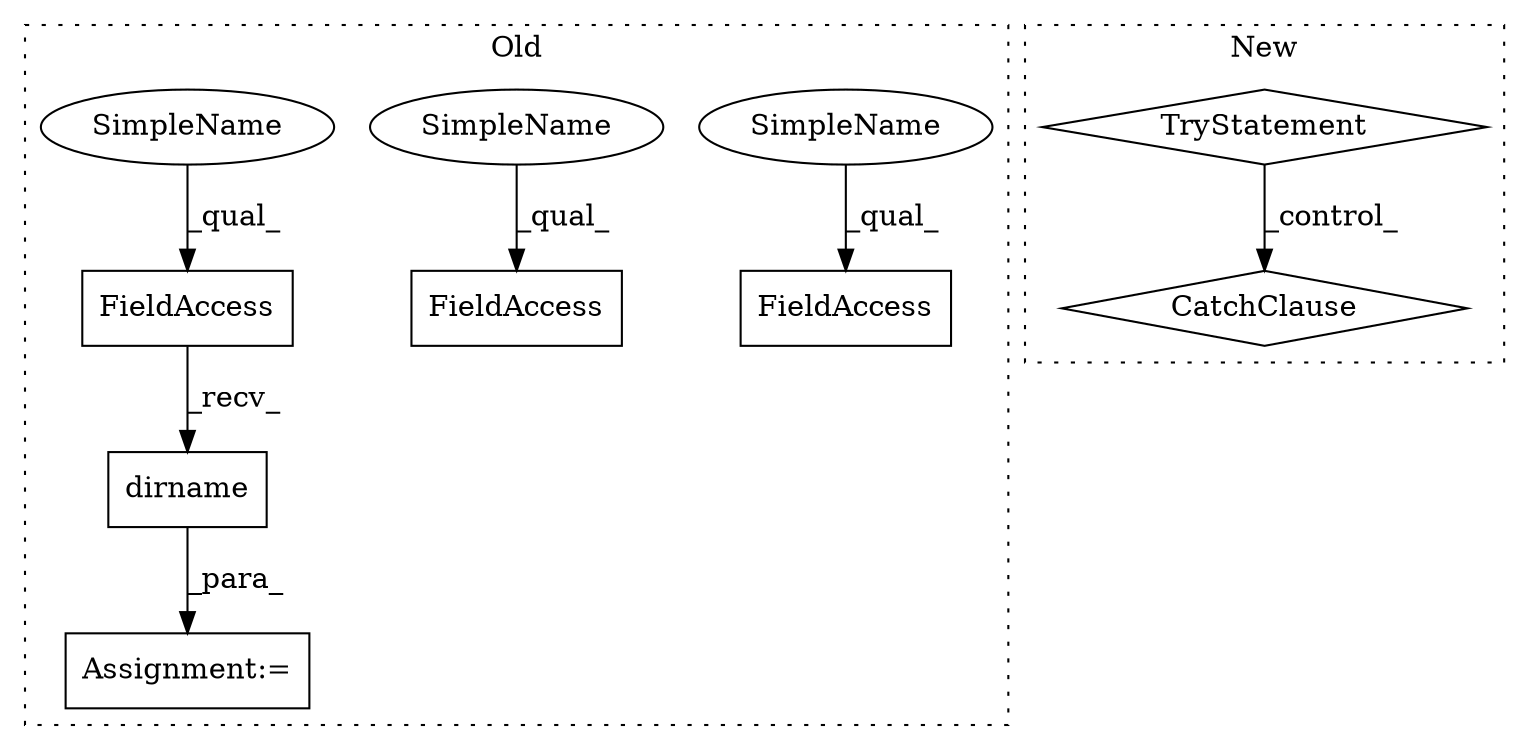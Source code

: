 digraph G {
subgraph cluster0 {
1 [label="dirname" a="32" s="8822,8840" l="8,1" shape="box"];
4 [label="FieldAccess" a="22" s="8814" l="7" shape="box"];
5 [label="FieldAccess" a="22" s="8689" l="7" shape="box"];
6 [label="FieldAccess" a="22" s="8860" l="7" shape="box"];
7 [label="Assignment:=" a="7" s="8813" l="1" shape="box"];
8 [label="SimpleName" a="42" s="8860" l="2" shape="ellipse"];
9 [label="SimpleName" a="42" s="8689" l="2" shape="ellipse"];
10 [label="SimpleName" a="42" s="8814" l="2" shape="ellipse"];
label = "Old";
style="dotted";
}
subgraph cluster1 {
2 [label="TryStatement" a="54" s="9246" l="4" shape="diamond"];
3 [label="CatchClause" a="12" s="9292,9332" l="13,2" shape="diamond"];
label = "New";
style="dotted";
}
1 -> 7 [label="_para_"];
2 -> 3 [label="_control_"];
4 -> 1 [label="_recv_"];
8 -> 6 [label="_qual_"];
9 -> 5 [label="_qual_"];
10 -> 4 [label="_qual_"];
}